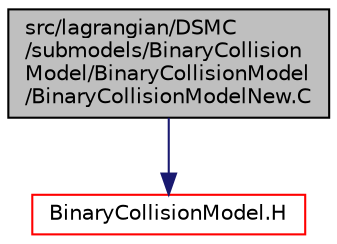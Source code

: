 digraph "src/lagrangian/DSMC/submodels/BinaryCollisionModel/BinaryCollisionModel/BinaryCollisionModelNew.C"
{
  bgcolor="transparent";
  edge [fontname="Helvetica",fontsize="10",labelfontname="Helvetica",labelfontsize="10"];
  node [fontname="Helvetica",fontsize="10",shape=record];
  Node1 [label="src/lagrangian/DSMC\l/submodels/BinaryCollision\lModel/BinaryCollisionModel\l/BinaryCollisionModelNew.C",height=0.2,width=0.4,color="black", fillcolor="grey75", style="filled", fontcolor="black"];
  Node1 -> Node2 [color="midnightblue",fontsize="10",style="solid",fontname="Helvetica"];
  Node2 [label="BinaryCollisionModel.H",height=0.2,width=0.4,color="red",URL="$a06417.html"];
}

